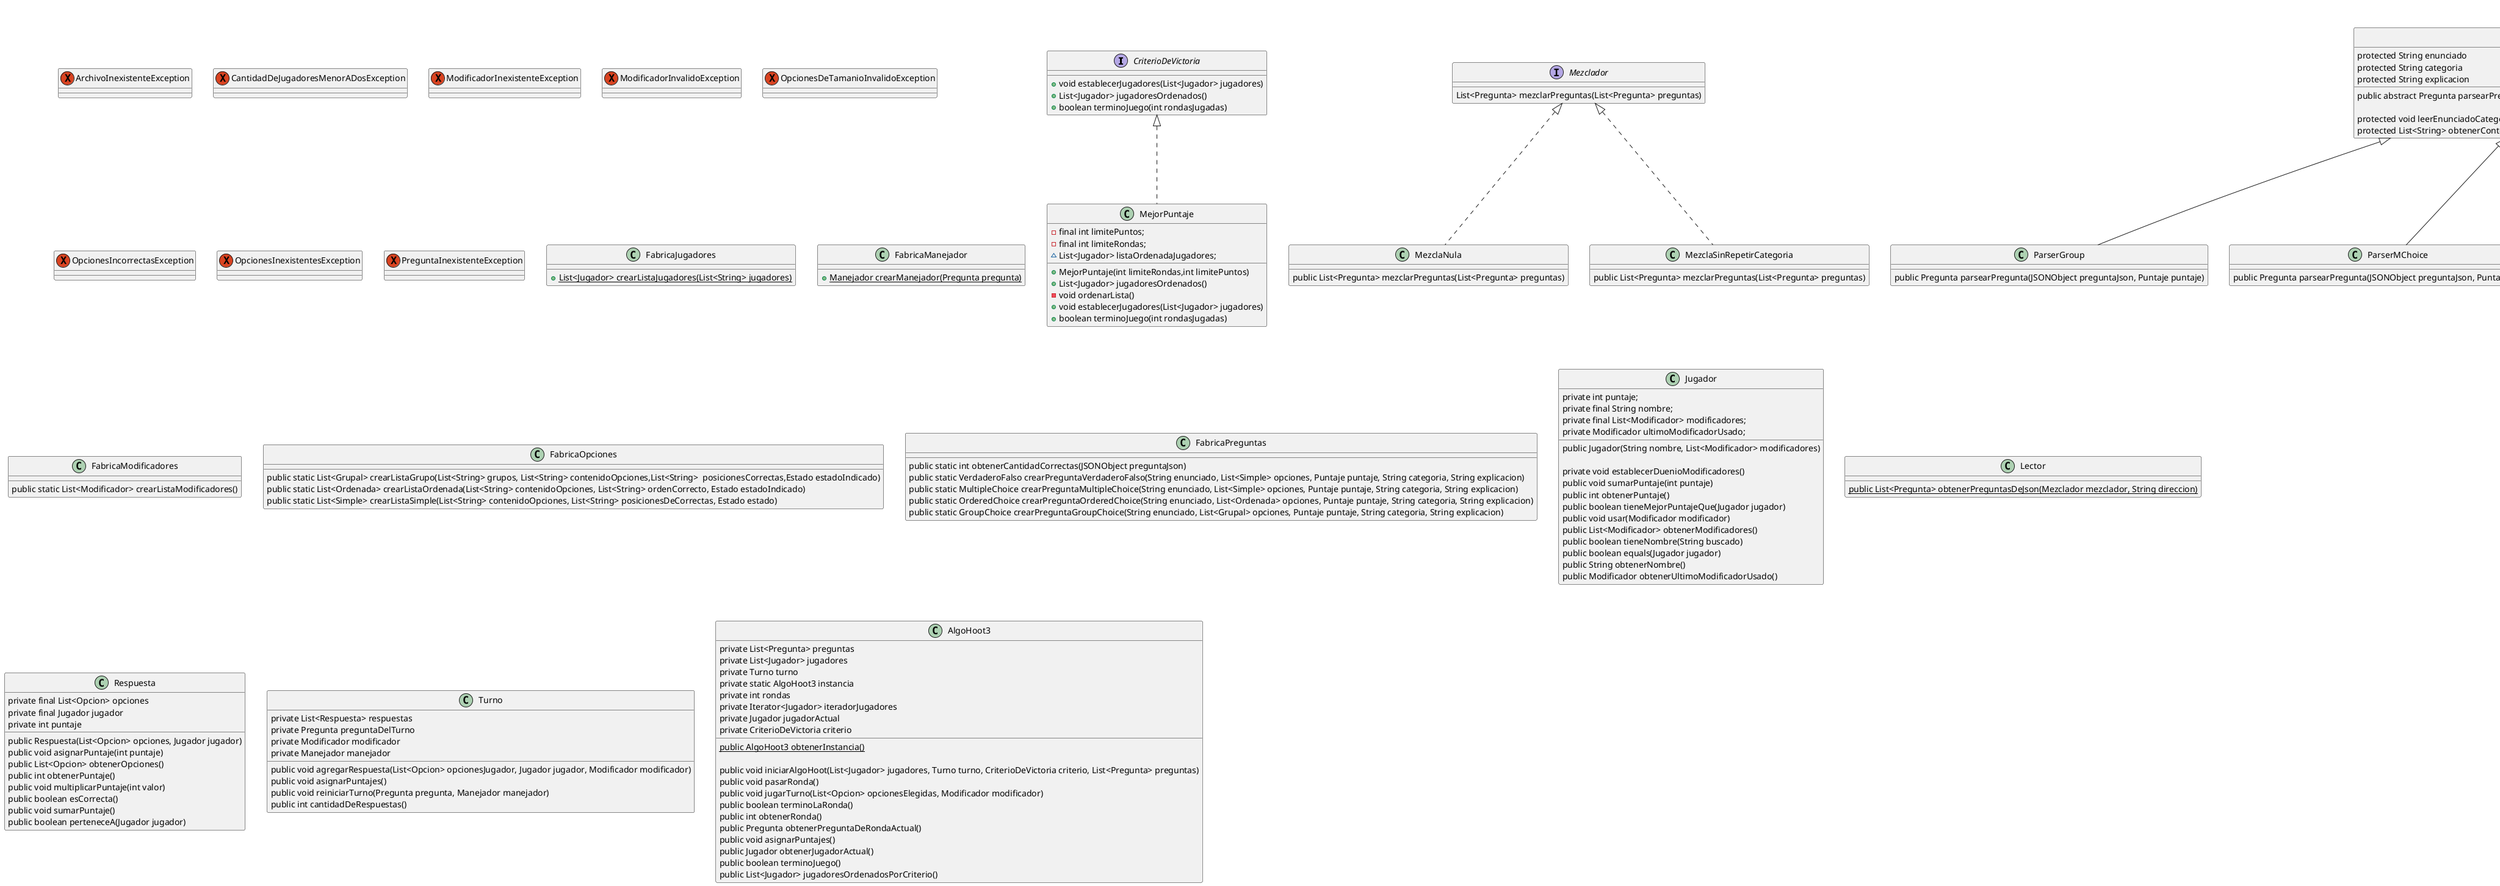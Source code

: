 @startuml TODAS LAS CLASES

'<Modelo

'<CriterioDeVictoria

interface CriterioDeVictoria{
    +void establecerJugadores(List<Jugador> jugadores)
    +List<Jugador> jugadoresOrdenados()
    +boolean terminoJuego(int rondasJugadas)
}

class MejorPuntaje implements CriterioDeVictoria {
    - final int limitePuntos;
    - final int limiteRondas;
    ~ List<Jugador> listaOrdenadaJugadores;

    + MejorPuntaje(int limiteRondas,int limitePuntos)
    + List<Jugador> jugadoresOrdenados()
    - void ordenarLista()
    + void establecerJugadores(List<Jugador> jugadores)
    + boolean terminoJuego(int rondasJugadas)
}

'CriterioDeVictoria/>

'<Excepciones

exception ArchivoInexistenteException {}
exception CantidadDeJugadoresMenorADosException {}
exception ModificadorInexistenteException {}
exception ModificadorInvalidoException {}
exception OpcionesDeTamanioInvalidoException {}
exception OpcionesIncorrectasException {}
exception OpcionesInexistentesException {}
exception PreguntaInexistenteException {}

'Excepciones/>

'<Fabricas

class FabricaJugadores{
    + {static} List<Jugador> crearListaJugadores(List<String> jugadores)
}

class FabricaManejador{
    + {static} Manejador crearManejador(Pregunta pregunta)
}

class FabricaModificadores{
    public static List<Modificador> crearListaModificadores()
}

class FabricaOpciones{
    public static List<Grupal> crearListaGrupo(List<String> grupos, List<String> contenidoOpciones,List<String>  posicionesCorrectas,Estado estadoIndicado)
    public static List<Ordenada> crearListaOrdenada(List<String> contenidoOpciones, List<String> ordenCorrecto, Estado estadoIndicado)
    public static List<Simple> crearListaSimple(List<String> contenidoOpciones, List<String> posicionesDeCorrectas, Estado estado)
}

class FabricaPreguntas{
    public static int obtenerCantidadCorrectas(JSONObject preguntaJson)
    public static VerdaderoFalso crearPreguntaVerdaderoFalso(String enunciado, List<Simple> opciones, Puntaje puntaje, String categoria, String explicacion)
    public static MultipleChoice crearPreguntaMultipleChoice(String enunciado, List<Simple> opciones, Puntaje puntaje, String categoria, String explicacion)
    public static OrderedChoice crearPreguntaOrderedChoice(String enunciado, List<Ordenada> opciones, Puntaje puntaje, String categoria, String explicacion)
    public static GroupChoice crearPreguntaGroupChoice(String enunciado, List<Grupal> opciones, Puntaje puntaje, String categoria, String explicacion)
}

'Fabricas/>

'<Jugador

class Jugador{
    private int puntaje;
    private final String nombre;
    private final List<Modificador> modificadores;
    private Modificador ultimoModificadorUsado;

    public Jugador(String nombre, List<Modificador> modificadores)

    private void establecerDuenioModificadores()
    public void sumarPuntaje(int puntaje)
    public int obtenerPuntaje()
    public boolean tieneMejorPuntajeQue(Jugador jugador)
    public void usar(Modificador modificador)
    public List<Modificador> obtenerModificadores()
    public boolean tieneNombre(String buscado)
    public boolean equals(Jugador jugador)
    public String obtenerNombre()
    public Modificador obtenerUltimoModificadorUsado()
}

'Jugador/>

'<Lector

'<Mezclador

interface Mezclador {
    List<Pregunta> mezclarPreguntas(List<Pregunta> preguntas)
}

class MezclaNula implements Mezclador{
    public List<Pregunta> mezclarPreguntas(List<Pregunta> preguntas)
}

class MezclaSinRepetirCategoria implements Mezclador{
    public List<Pregunta> mezclarPreguntas(List<Pregunta> preguntas)
}

'Mezclador/>

class Lector{
    public {static} List<Pregunta> obtenerPreguntasDeJson(Mezclador mezclador, String direccion)
}

abstract class LectorParser{
    protected String enunciado
    protected String categoria
    protected String explicacion

    public abstract Pregunta parsearPregunta(JSONObject preguntaJson, Puntaje puntaje)

    protected void leerEnunciadoCategoriaYExplicacion(JSONObject preguntaJson)
    protected List<String> obtenerContenidoOpciones(JSONObject preguntaJson, int cantidadOpciones)
}

class ParserGroup extends LectorParser{
    public Pregunta parsearPregunta(JSONObject preguntaJson, Puntaje puntaje)
}
class ParserMChoice extends LectorParser{
    public Pregunta parsearPregunta(JSONObject preguntaJson, Puntaje puntaje)
}
class ParserOrdered extends LectorParser{
    public Pregunta parsearPregunta(JSONObject preguntaJson, Puntaje puntaje)
}
class ParserVoF extends LectorParser{
    public Pregunta parsearPregunta(JSONObject preguntaJson, Puntaje puntaje)
}

'Lector/>

'<Modificador

abstract class Modificador implements Usable{
    # Jugador duenio
    # Modificador siguiente

    + {abstract} void modificarPuntajes(List<Respuesta> respuestas)
    + {abstract} void establecerDuenio(Jugador jugadorActivo)
    + {abstract} void agregarModificador(Modificador modificador)
    + Modificador actualizar(List<Modificador> modificadores)
    + String mostrarModificador()
    + boolean usableConPenalidad()
    + boolean usableSinPenalidad()
}

class Anulador extends Modificador{
    private int factorDeMultiplicacion
    private int llamados

    public void modificarPuntajes(List<Respuesta> respuestas)
    private void aplicarModificador(List<Respuesta> respuestas)
    public void establecerDuenio(Jugador jugadorActivo)
    public void agregarModificador(Modificador modificador)
    private boolean esIgual(Modificador modificador)
}

class Exclusividad extends Modificador{
    private int llamados
    private int factorDeMultiplicacion

    public void modificarPuntajes(List<Respuesta> respuestas)
    private void aplicarModificador(List<Respuesta> respuestas)
    public void establecerDuenio(Jugador jugadorActivo)
    public void agregarModificador(Modificador modificador)
    private boolean esIgual(Modificador modificador)
    public boolean usableConPenalidad()
}

class Multiplicador extends Modificador{
    private final int factorDeMultiplicacion

    public Multiplicador(int factorDeMultiplicacion)
    public void modificarPuntajes(List<Respuesta> respuestas)
    private void aplicarModificador(List<Respuesta> respuestas)
    public void establecerDuenio(Jugador jugadorActivo)
    public boolean tieneFactor(int factorDeMultiplicacion)
    public void agregarModificador(Modificador modificador)
    public String mostrarModificador()
    public boolean usableSinPenalidad()
}

class Nulo extends Modificador{
    public void modificarPuntajes(List<Respuesta> respuestas)
    public void establecerDuenio(Jugador jugadorActivo)
    public void agregarModificador(Modificador modificador)
    public Modificador actualizar(List<Modificador> modificadores)
    public String mostrarModificador()
}

interface Usable{
    public boolean usableConPenalidad()
    public boolean usableSinPenalidad()
}

'Modificador/>

'<Opcion

'<Estado

abstract class Estado {
    public int contarCorrecta()
    public int contarIncorrecta()
}

class Correcta extends Estado{
    public int contarCorrecta()
}
class Incorrecta extends Estado{
    public int contarIncorrecta()
}

'Estado/>

abstract class Opcion{
    protected String texto
    
    public Opcion(String texto, Estado estado)
    public {abstract} int contarCorrecta()
    public {abstract} int contarIncorrecta()
    public String obtenerTexto()
}

class Grupal extends Opcion{
    private final String nombreGrupo;
    private int puntosCorrecta;
    private int puntosIncorrecta;

    public Grupal(String texto, String nombreGrupo, Estado estado)
    public void actualizarEstado(Grupal opcion)
    public String obtenerGrupo()
    public int contarCorrecta()
    public int contarIncorrecta()
}
class Ordenada extends Opcion{
    private final int posicion
    private int puntosIncorrecta
    private int puntosCorrecta

    public Ordenada(String texto, int posicion, Estado estado)
    public void actualizarEstado(Ordenada opcion)
    public int contarCorrecta()
    public int contarIncorrecta()
    public String obtenerPosicion()
}
class Simple extends Opcion{
    private Estado estado

    public Simple(String texto, Estado estado)
    public int contarCorrecta()
    public int contarIncorrecta()
    public void actualizarEstado(Simple opcion)
    public boolean tieneIgualTexto(Simple opcionJugador)
}

'Opcion/>

'<Pregunta

abstract class Pregunta{
    protected String categoria
    protected String enunciado
    protected String explicacion
    protected Puntaje puntaje

    public Pregunta(String enunciado, Puntaje puntaje, String categoria, String explicacion)

    public void asignarPuntajes(List<Respuesta> respuestas)
    public boolean modificadorEsValido(Modificador modificador)
    public String obtenerCategoria()
    public String obtenerEnunciado()
    public String obtenerExplicacion()
}

class GroupChoice extends Pregunta{
    private final List<Grupal> opciones;

    public GroupChoice(String enunciado, List<Grupal> opciones, Puntaje puntaje, String categoria, String explicacion)
    public List<Grupal> obtenerOpciones()
}

class MultipleChoice extends Pregunta{
    private List<Simple> opciones

    public MultipleChoice(String enunciado, List<Simple> opciones, Puntaje puntaje, String categoria, String explicacion)
    public List<Simple> obtenerOpciones()
}

class OrderedChoice extends Pregunta{
    private final List<Ordenada> opciones

    public OrderedChoice(String enunciado, List<Ordenada> opciones, Puntaje puntaje, String categoria, String explicacion)
    public List<Ordenada> obtenerOpciones()
}

class VerdaderoFalso extends Pregunta{
    private List<Simple> opciones

    public VerdaderoFalso(String enunciado, List<Simple> opciones, Puntaje puntaje, String categoria, String explicacion)
    public List<Simple> obtenerOpciones()
}

'Pregunta/>

'<Puntaje

abstract class Puntaje{
    protected int puntaje

    public {abstract} void asignarPuntaje(Respuesta respuesta)
    public void asignarPuntajes(List<Respuesta> respuestas)
    public {abstract} boolean modificadorEsValido(Modificador modificador)
}

class Clasica extends Puntaje{
    protected int cantidadCorrectasEsperada

    public Clasica(int cantidadCorrectasPregunta)
    public void asignarPuntaje(Respuesta respuesta)
    public boolean modificadorEsValido(Modificador modificador)
}

class ConPenalidad extends Puntaje{
    protected int puntajeIncorrecta

    public void asignarPuntaje(Respuesta respuesta)
    public boolean modificadorEsValido(Modificador modificador)
}

class Parcial extends Puntaje{
    public void asignarPuntaje(Respuesta respuesta)
    public boolean modificadorEsValido(Modificador modificador)
}

'Puntaje/>

'<Respuesta

class Respuesta{
    private final List<Opcion> opciones
    private final Jugador jugador
    private int puntaje

    public Respuesta(List<Opcion> opciones, Jugador jugador)
    public void asignarPuntaje(int puntaje)
    public List<Opcion> obtenerOpciones()
    public int obtenerPuntaje()
    public void multiplicarPuntaje(int valor)
    public boolean esCorrecta()
    public void sumarPuntaje()
    public boolean perteneceA(Jugador jugador)
}

'Respuesta/>

'<Turno

'<Estado/Manejador

interface Manejador{
    void validarOpciones(List<Opcion> opcionesJugador)
}

class ManejarGroupChoice implements Manejador{
    GroupChoice pregunta;

    public ManejarGroupChoice(GroupChoice pregunta)
    private void validarOpcion(Opcion opcion)
    public void validarOpciones(List<Opcion> opcionesJugador)
}

class ManejarMultipleC implements Manejador{
    private final MultipleChoice pregunta

    public ManejarMultipleC(MultipleChoice pregunta)
    private void validarOpcion(Opcion opcion)
    public void validarOpciones(List<Opcion> opcionesJugador)
}

class ManejarOrderedC implements Manejador{
    private final OrderedChoice pregunta

    public ManejarOrderedC(OrderedChoice pregunta)
    private void validarOpcion(Opcion opcion)
    public void validarOpciones(List<Opcion> opcionesJugador)
}

class ManejarVoF implements Manejador{
    private final VerdaderoFalso pregunta;

    public ManejarVoF(VerdaderoFalso pregunta)
    private void validarOpcion(Opcion opcion)
    public void validarOpciones(List<Opcion> opcionesJugador)
}

'Estado/Manejador/>

class Turno{
    private List<Respuesta> respuestas
    private Pregunta preguntaDelTurno
    private Modificador modificador
    private Manejador manejador

    public void agregarRespuesta(List<Opcion> opcionesJugador, Jugador jugador, Modificador modificador)
    public void asignarPuntajes()
    public void reiniciarTurno(Pregunta pregunta, Manejador manejador)
    public int cantidadDeRespuestas()
}

'Turno/>

class AlgoHoot3{
    private List<Pregunta> preguntas
    private List<Jugador> jugadores
    private Turno turno
    private static AlgoHoot3 instancia
    private int rondas
    private Iterator<Jugador> iteradorJugadores
    private Jugador jugadorActual
    private CriterioDeVictoria criterio

    public {static} AlgoHoot3 obtenerInstancia()

    public void iniciarAlgoHoot(List<Jugador> jugadores, Turno turno, CriterioDeVictoria criterio, List<Pregunta> preguntas)
    public void pasarRonda()
    public void jugarTurno(List<Opcion> opcionesElegidas, Modificador modificador)
    public boolean terminoLaRonda()
    public int obtenerRonda()
    public Pregunta obtenerPreguntaDeRondaActual()
    public void asignarPuntajes()
    public Jugador obtenerJugadorActual()
    public boolean terminoJuego()
    public List<Jugador> jugadoresOrdenadosPorCriterio()
}

'Modelo/>